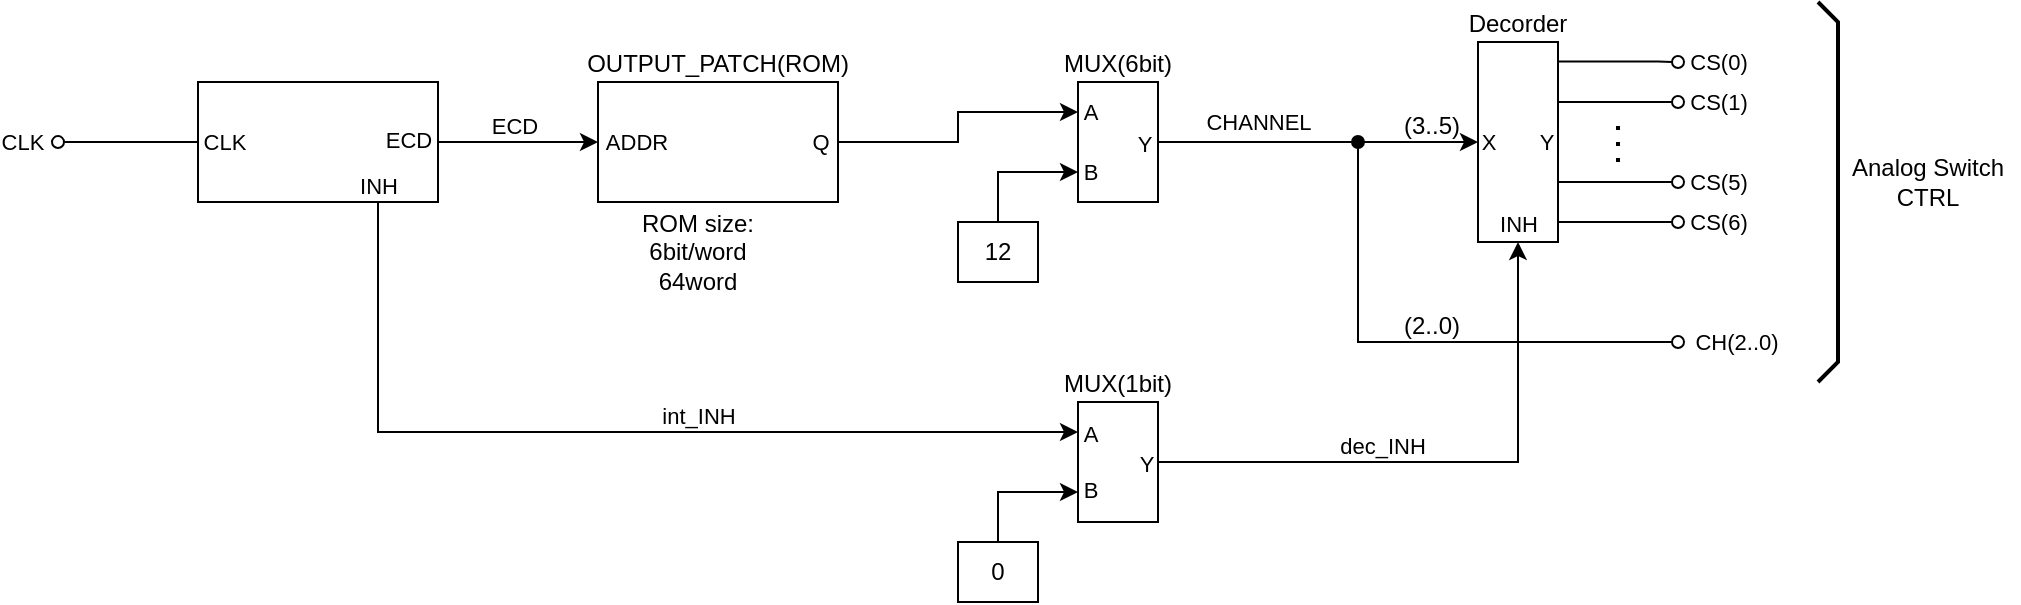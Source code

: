 <mxfile version="28.2.4">
  <diagram name="ページ1" id="_ePW4zhoS9NOFlKjHNw6">
    <mxGraphModel dx="394" dy="468" grid="1" gridSize="10" guides="1" tooltips="1" connect="1" arrows="1" fold="1" page="1" pageScale="1" pageWidth="1169" pageHeight="827" math="0" shadow="0">
      <root>
        <mxCell id="0" />
        <mxCell id="1" parent="0" />
        <mxCell id="D9AdO3M2kVD_GUAC84vx-1" value="" style="rounded=0;whiteSpace=wrap;html=1;" vertex="1" parent="1">
          <mxGeometry x="160" y="260" width="120" height="60" as="geometry" />
        </mxCell>
        <mxCell id="D9AdO3M2kVD_GUAC84vx-2" value="OUTPUT_PATCH(ROM)" style="rounded=0;whiteSpace=wrap;html=1;labelPosition=center;verticalLabelPosition=top;align=center;verticalAlign=bottom;" vertex="1" parent="1">
          <mxGeometry x="360" y="260" width="120" height="60" as="geometry" />
        </mxCell>
        <mxCell id="D9AdO3M2kVD_GUAC84vx-4" value="MUX(1bit)" style="rounded=0;whiteSpace=wrap;html=1;labelPosition=center;verticalLabelPosition=top;align=center;verticalAlign=bottom;" vertex="1" parent="1">
          <mxGeometry x="600" y="420" width="40" height="60" as="geometry" />
        </mxCell>
        <mxCell id="D9AdO3M2kVD_GUAC84vx-22" value="(3..5)" style="text;html=1;align=center;verticalAlign=middle;whiteSpace=wrap;rounded=0;" vertex="1" parent="1">
          <mxGeometry x="747" y="267" width="60" height="30" as="geometry" />
        </mxCell>
        <mxCell id="D9AdO3M2kVD_GUAC84vx-5" value="Decorder" style="rounded=0;whiteSpace=wrap;html=1;labelPosition=center;verticalLabelPosition=top;align=center;verticalAlign=bottom;" vertex="1" parent="1">
          <mxGeometry x="800" y="240" width="40" height="100" as="geometry" />
        </mxCell>
        <mxCell id="D9AdO3M2kVD_GUAC84vx-3" value="MUX(6bit)" style="rounded=0;whiteSpace=wrap;html=1;labelPosition=center;verticalLabelPosition=top;align=center;verticalAlign=bottom;" vertex="1" parent="1">
          <mxGeometry x="600" y="260" width="40" height="60" as="geometry" />
        </mxCell>
        <mxCell id="D9AdO3M2kVD_GUAC84vx-8" style="edgeStyle=orthogonalEdgeStyle;rounded=0;orthogonalLoop=1;jettySize=auto;html=1;exitX=1;exitY=0.5;exitDx=0;exitDy=0;entryX=0;entryY=0.5;entryDx=0;entryDy=0;" edge="1" parent="1" source="D9AdO3M2kVD_GUAC84vx-1" target="D9AdO3M2kVD_GUAC84vx-2">
          <mxGeometry relative="1" as="geometry" />
        </mxCell>
        <mxCell id="D9AdO3M2kVD_GUAC84vx-42" value="ADDR" style="edgeLabel;html=1;align=center;verticalAlign=middle;resizable=0;points=[];" vertex="1" connectable="0" parent="D9AdO3M2kVD_GUAC84vx-8">
          <mxGeometry x="0.67" relative="1" as="geometry">
            <mxPoint x="32" as="offset" />
          </mxGeometry>
        </mxCell>
        <mxCell id="D9AdO3M2kVD_GUAC84vx-48" value="ECD" style="edgeLabel;html=1;align=center;verticalAlign=middle;resizable=0;points=[];" vertex="1" connectable="0" parent="D9AdO3M2kVD_GUAC84vx-8">
          <mxGeometry x="-0.458" y="1" relative="1" as="geometry">
            <mxPoint x="16" y="-7" as="offset" />
          </mxGeometry>
        </mxCell>
        <mxCell id="D9AdO3M2kVD_GUAC84vx-51" value="ECD" style="edgeLabel;html=1;align=center;verticalAlign=middle;resizable=0;points=[];" vertex="1" connectable="0" parent="D9AdO3M2kVD_GUAC84vx-8">
          <mxGeometry x="-0.576" y="1" relative="1" as="geometry">
            <mxPoint x="-32" as="offset" />
          </mxGeometry>
        </mxCell>
        <mxCell id="D9AdO3M2kVD_GUAC84vx-39" style="edgeStyle=orthogonalEdgeStyle;rounded=0;orthogonalLoop=1;jettySize=auto;html=1;exitX=0.75;exitY=1;exitDx=0;exitDy=0;entryX=0;entryY=0.25;entryDx=0;entryDy=0;" edge="1" parent="1" source="D9AdO3M2kVD_GUAC84vx-1" target="D9AdO3M2kVD_GUAC84vx-4">
          <mxGeometry relative="1" as="geometry" />
        </mxCell>
        <mxCell id="D9AdO3M2kVD_GUAC84vx-40" value="A" style="edgeLabel;html=1;align=center;verticalAlign=middle;resizable=0;points=[];" vertex="1" connectable="0" parent="D9AdO3M2kVD_GUAC84vx-39">
          <mxGeometry x="0.952" y="-1" relative="1" as="geometry">
            <mxPoint x="17" as="offset" />
          </mxGeometry>
        </mxCell>
        <mxCell id="D9AdO3M2kVD_GUAC84vx-47" value="INH" style="edgeLabel;html=1;align=center;verticalAlign=middle;resizable=0;points=[];" vertex="1" connectable="0" parent="D9AdO3M2kVD_GUAC84vx-39">
          <mxGeometry x="-0.955" relative="1" as="geometry">
            <mxPoint y="-19" as="offset" />
          </mxGeometry>
        </mxCell>
        <mxCell id="D9AdO3M2kVD_GUAC84vx-49" value="int_INH" style="edgeLabel;html=1;align=center;verticalAlign=middle;resizable=0;points=[];" vertex="1" connectable="0" parent="D9AdO3M2kVD_GUAC84vx-39">
          <mxGeometry x="-0.29" y="-1" relative="1" as="geometry">
            <mxPoint x="110" y="-9" as="offset" />
          </mxGeometry>
        </mxCell>
        <mxCell id="D9AdO3M2kVD_GUAC84vx-9" style="edgeStyle=orthogonalEdgeStyle;rounded=0;orthogonalLoop=1;jettySize=auto;html=1;exitX=1;exitY=0.5;exitDx=0;exitDy=0;entryX=0;entryY=0.25;entryDx=0;entryDy=0;" edge="1" parent="1" source="D9AdO3M2kVD_GUAC84vx-2" target="D9AdO3M2kVD_GUAC84vx-3">
          <mxGeometry relative="1" as="geometry" />
        </mxCell>
        <mxCell id="D9AdO3M2kVD_GUAC84vx-23" value="A" style="edgeLabel;html=1;align=center;verticalAlign=middle;resizable=0;points=[];" vertex="1" connectable="0" parent="D9AdO3M2kVD_GUAC84vx-9">
          <mxGeometry x="0.884" relative="1" as="geometry">
            <mxPoint x="14" as="offset" />
          </mxGeometry>
        </mxCell>
        <mxCell id="D9AdO3M2kVD_GUAC84vx-43" value="Q" style="edgeLabel;html=1;align=center;verticalAlign=middle;resizable=0;points=[];" vertex="1" connectable="0" parent="D9AdO3M2kVD_GUAC84vx-9">
          <mxGeometry x="-0.801" relative="1" as="geometry">
            <mxPoint x="-23" as="offset" />
          </mxGeometry>
        </mxCell>
        <mxCell id="D9AdO3M2kVD_GUAC84vx-12" style="edgeStyle=orthogonalEdgeStyle;rounded=0;orthogonalLoop=1;jettySize=auto;html=1;exitX=1;exitY=0.5;exitDx=0;exitDy=0;entryX=0;entryY=0.5;entryDx=0;entryDy=0;" edge="1" parent="1" source="D9AdO3M2kVD_GUAC84vx-3" target="D9AdO3M2kVD_GUAC84vx-5">
          <mxGeometry relative="1" as="geometry" />
        </mxCell>
        <mxCell id="D9AdO3M2kVD_GUAC84vx-35" value="CHANNEL" style="edgeLabel;html=1;align=center;verticalAlign=middle;resizable=0;points=[];" vertex="1" connectable="0" parent="D9AdO3M2kVD_GUAC84vx-12">
          <mxGeometry x="-0.58" y="1" relative="1" as="geometry">
            <mxPoint x="16" y="-9" as="offset" />
          </mxGeometry>
        </mxCell>
        <mxCell id="D9AdO3M2kVD_GUAC84vx-38" value="X" style="edgeLabel;html=1;align=center;verticalAlign=middle;resizable=0;points=[];" vertex="1" connectable="0" parent="D9AdO3M2kVD_GUAC84vx-12">
          <mxGeometry x="0.818" relative="1" as="geometry">
            <mxPoint x="19" as="offset" />
          </mxGeometry>
        </mxCell>
        <mxCell id="D9AdO3M2kVD_GUAC84vx-44" value="Y" style="edgeLabel;html=1;align=center;verticalAlign=middle;resizable=0;points=[];" vertex="1" connectable="0" parent="D9AdO3M2kVD_GUAC84vx-12">
          <mxGeometry x="-0.812" y="-1" relative="1" as="geometry">
            <mxPoint x="-22" as="offset" />
          </mxGeometry>
        </mxCell>
        <mxCell id="D9AdO3M2kVD_GUAC84vx-36" style="edgeStyle=orthogonalEdgeStyle;rounded=0;orthogonalLoop=1;jettySize=auto;html=1;exitX=1;exitY=0.5;exitDx=0;exitDy=0;entryX=0.5;entryY=1;entryDx=0;entryDy=0;" edge="1" parent="1" source="D9AdO3M2kVD_GUAC84vx-4" target="D9AdO3M2kVD_GUAC84vx-5">
          <mxGeometry relative="1" as="geometry" />
        </mxCell>
        <mxCell id="D9AdO3M2kVD_GUAC84vx-37" value="INH" style="edgeLabel;html=1;align=center;verticalAlign=middle;resizable=0;points=[];" vertex="1" connectable="0" parent="D9AdO3M2kVD_GUAC84vx-36">
          <mxGeometry x="0.932" relative="1" as="geometry">
            <mxPoint y="-19" as="offset" />
          </mxGeometry>
        </mxCell>
        <mxCell id="D9AdO3M2kVD_GUAC84vx-45" value="Y" style="edgeLabel;html=1;align=center;verticalAlign=middle;resizable=0;points=[];" vertex="1" connectable="0" parent="D9AdO3M2kVD_GUAC84vx-36">
          <mxGeometry x="-0.859" y="-1" relative="1" as="geometry">
            <mxPoint x="-27" as="offset" />
          </mxGeometry>
        </mxCell>
        <mxCell id="D9AdO3M2kVD_GUAC84vx-50" value="dec_INH" style="edgeLabel;html=1;align=center;verticalAlign=middle;resizable=0;points=[];" vertex="1" connectable="0" parent="D9AdO3M2kVD_GUAC84vx-36">
          <mxGeometry x="-0.231" y="2" relative="1" as="geometry">
            <mxPoint y="-6" as="offset" />
          </mxGeometry>
        </mxCell>
        <mxCell id="D9AdO3M2kVD_GUAC84vx-13" style="edgeStyle=orthogonalEdgeStyle;rounded=0;orthogonalLoop=1;jettySize=auto;html=1;exitX=1.009;exitY=0.098;exitDx=0;exitDy=0;exitPerimeter=0;endArrow=oval;endFill=0;" edge="1" parent="1" source="D9AdO3M2kVD_GUAC84vx-5">
          <mxGeometry relative="1" as="geometry">
            <mxPoint x="900" y="250" as="targetPoint" />
            <mxPoint x="840" y="260" as="sourcePoint" />
            <Array as="points">
              <mxPoint x="890" y="250" />
            </Array>
          </mxGeometry>
        </mxCell>
        <mxCell id="D9AdO3M2kVD_GUAC84vx-17" value="CS(0)" style="edgeLabel;html=1;align=center;verticalAlign=middle;resizable=0;points=[];" vertex="1" connectable="0" parent="D9AdO3M2kVD_GUAC84vx-13">
          <mxGeometry x="1" y="-1" relative="1" as="geometry">
            <mxPoint x="20" y="-1" as="offset" />
          </mxGeometry>
        </mxCell>
        <mxCell id="D9AdO3M2kVD_GUAC84vx-11" style="edgeStyle=orthogonalEdgeStyle;rounded=0;orthogonalLoop=1;jettySize=auto;html=1;exitX=0.5;exitY=0;exitDx=0;exitDy=0;entryX=0;entryY=0.75;entryDx=0;entryDy=0;" edge="1" parent="1" source="D9AdO3M2kVD_GUAC84vx-6" target="D9AdO3M2kVD_GUAC84vx-3">
          <mxGeometry relative="1" as="geometry" />
        </mxCell>
        <mxCell id="D9AdO3M2kVD_GUAC84vx-24" value="B" style="edgeLabel;html=1;align=center;verticalAlign=middle;resizable=0;points=[];" vertex="1" connectable="0" parent="D9AdO3M2kVD_GUAC84vx-11">
          <mxGeometry x="0.785" relative="1" as="geometry">
            <mxPoint x="13" as="offset" />
          </mxGeometry>
        </mxCell>
        <mxCell id="D9AdO3M2kVD_GUAC84vx-6" value="12" style="text;html=1;align=center;verticalAlign=middle;whiteSpace=wrap;rounded=0;strokeColor=default;strokeWidth=1;" vertex="1" parent="1">
          <mxGeometry x="540" y="330" width="40" height="30" as="geometry" />
        </mxCell>
        <mxCell id="D9AdO3M2kVD_GUAC84vx-25" style="edgeStyle=orthogonalEdgeStyle;rounded=0;orthogonalLoop=1;jettySize=auto;html=1;exitX=0.5;exitY=0;exitDx=0;exitDy=0;entryX=0;entryY=0.75;entryDx=0;entryDy=0;" edge="1" parent="1" source="D9AdO3M2kVD_GUAC84vx-7" target="D9AdO3M2kVD_GUAC84vx-4">
          <mxGeometry relative="1" as="geometry" />
        </mxCell>
        <mxCell id="D9AdO3M2kVD_GUAC84vx-26" value="B" style="edgeLabel;html=1;align=center;verticalAlign=middle;resizable=0;points=[];" vertex="1" connectable="0" parent="D9AdO3M2kVD_GUAC84vx-25">
          <mxGeometry x="0.785" y="1" relative="1" as="geometry">
            <mxPoint x="13" as="offset" />
          </mxGeometry>
        </mxCell>
        <mxCell id="D9AdO3M2kVD_GUAC84vx-7" value="0" style="text;html=1;align=center;verticalAlign=middle;whiteSpace=wrap;rounded=0;strokeColor=default;strokeWidth=1;" vertex="1" parent="1">
          <mxGeometry x="540" y="490" width="40" height="30" as="geometry" />
        </mxCell>
        <mxCell id="D9AdO3M2kVD_GUAC84vx-14" style="edgeStyle=orthogonalEdgeStyle;rounded=0;orthogonalLoop=1;jettySize=auto;html=1;exitX=1;exitY=0.25;exitDx=0;exitDy=0;endArrow=oval;endFill=0;" edge="1" parent="1">
          <mxGeometry relative="1" as="geometry">
            <mxPoint x="900" y="270" as="targetPoint" />
            <mxPoint x="840" y="270" as="sourcePoint" />
          </mxGeometry>
        </mxCell>
        <mxCell id="D9AdO3M2kVD_GUAC84vx-18" value="CS(1)" style="edgeLabel;html=1;align=center;verticalAlign=middle;resizable=0;points=[];" vertex="1" connectable="0" parent="D9AdO3M2kVD_GUAC84vx-14">
          <mxGeometry x="1" y="1" relative="1" as="geometry">
            <mxPoint x="20" y="1" as="offset" />
          </mxGeometry>
        </mxCell>
        <mxCell id="D9AdO3M2kVD_GUAC84vx-46" value="Y" style="edgeLabel;html=1;align=center;verticalAlign=middle;resizable=0;points=[];" vertex="1" connectable="0" parent="D9AdO3M2kVD_GUAC84vx-14">
          <mxGeometry x="-1" relative="1" as="geometry">
            <mxPoint x="-6" y="20" as="offset" />
          </mxGeometry>
        </mxCell>
        <mxCell id="D9AdO3M2kVD_GUAC84vx-15" style="edgeStyle=orthogonalEdgeStyle;rounded=0;orthogonalLoop=1;jettySize=auto;html=1;exitX=1;exitY=0.25;exitDx=0;exitDy=0;endArrow=oval;endFill=0;" edge="1" parent="1">
          <mxGeometry relative="1" as="geometry">
            <mxPoint x="900" y="310" as="targetPoint" />
            <mxPoint x="840" y="310" as="sourcePoint" />
          </mxGeometry>
        </mxCell>
        <mxCell id="D9AdO3M2kVD_GUAC84vx-19" value="CS(5)" style="edgeLabel;html=1;align=center;verticalAlign=middle;resizable=0;points=[];" vertex="1" connectable="0" parent="D9AdO3M2kVD_GUAC84vx-15">
          <mxGeometry x="1" y="-1" relative="1" as="geometry">
            <mxPoint x="20" y="-1" as="offset" />
          </mxGeometry>
        </mxCell>
        <mxCell id="D9AdO3M2kVD_GUAC84vx-16" style="edgeStyle=orthogonalEdgeStyle;rounded=0;orthogonalLoop=1;jettySize=auto;html=1;exitX=1;exitY=0.25;exitDx=0;exitDy=0;endArrow=oval;endFill=0;" edge="1" parent="1">
          <mxGeometry relative="1" as="geometry">
            <mxPoint x="900" y="330" as="targetPoint" />
            <mxPoint x="840" y="330" as="sourcePoint" />
          </mxGeometry>
        </mxCell>
        <mxCell id="D9AdO3M2kVD_GUAC84vx-20" value="CS(6)" style="edgeLabel;html=1;align=center;verticalAlign=middle;resizable=0;points=[];" vertex="1" connectable="0" parent="D9AdO3M2kVD_GUAC84vx-16">
          <mxGeometry x="1" y="1" relative="1" as="geometry">
            <mxPoint x="20" y="1" as="offset" />
          </mxGeometry>
        </mxCell>
        <mxCell id="D9AdO3M2kVD_GUAC84vx-21" value="" style="endArrow=none;dashed=1;html=1;dashPattern=1 3;strokeWidth=2;rounded=0;" edge="1" parent="1">
          <mxGeometry width="50" height="50" relative="1" as="geometry">
            <mxPoint x="870" y="300" as="sourcePoint" />
            <mxPoint x="870" y="280" as="targetPoint" />
          </mxGeometry>
        </mxCell>
        <mxCell id="D9AdO3M2kVD_GUAC84vx-29" value="" style="endArrow=oval;html=1;rounded=0;endFill=1;startArrow=oval;startFill=0;" edge="1" parent="1">
          <mxGeometry width="50" height="50" relative="1" as="geometry">
            <mxPoint x="900" y="390" as="sourcePoint" />
            <mxPoint x="740" y="290" as="targetPoint" />
            <Array as="points">
              <mxPoint x="740" y="390" />
            </Array>
          </mxGeometry>
        </mxCell>
        <mxCell id="D9AdO3M2kVD_GUAC84vx-31" value="CH(2..0)" style="edgeLabel;html=1;align=center;verticalAlign=middle;resizable=0;points=[];" vertex="1" connectable="0" parent="D9AdO3M2kVD_GUAC84vx-29">
          <mxGeometry x="-0.734" y="2" relative="1" as="geometry">
            <mxPoint x="63" y="-2" as="offset" />
          </mxGeometry>
        </mxCell>
        <mxCell id="D9AdO3M2kVD_GUAC84vx-30" value="(2..0)" style="text;html=1;align=center;verticalAlign=middle;whiteSpace=wrap;rounded=0;" vertex="1" parent="1">
          <mxGeometry x="747" y="367" width="60" height="30" as="geometry" />
        </mxCell>
        <mxCell id="D9AdO3M2kVD_GUAC84vx-32" value="Analog Switch CTRL" style="text;html=1;align=center;verticalAlign=middle;whiteSpace=wrap;rounded=0;" vertex="1" parent="1">
          <mxGeometry x="980" y="280" width="90" height="60" as="geometry" />
        </mxCell>
        <mxCell id="D9AdO3M2kVD_GUAC84vx-34" value="" style="endArrow=none;html=1;rounded=0;strokeWidth=2;" edge="1" parent="1">
          <mxGeometry width="50" height="50" relative="1" as="geometry">
            <mxPoint x="970" y="410" as="sourcePoint" />
            <mxPoint x="970" y="220" as="targetPoint" />
            <Array as="points">
              <mxPoint x="980" y="400" />
              <mxPoint x="980" y="230" />
            </Array>
          </mxGeometry>
        </mxCell>
        <mxCell id="D9AdO3M2kVD_GUAC84vx-41" value="ROM size:&lt;div&gt;6bit/word&lt;/div&gt;&lt;div&gt;64word&lt;/div&gt;" style="text;html=1;align=center;verticalAlign=middle;whiteSpace=wrap;rounded=0;" vertex="1" parent="1">
          <mxGeometry x="380" y="330" width="60" height="30" as="geometry" />
        </mxCell>
        <mxCell id="D9AdO3M2kVD_GUAC84vx-52" style="edgeStyle=orthogonalEdgeStyle;rounded=0;orthogonalLoop=1;jettySize=auto;html=1;exitX=0;exitY=0.5;exitDx=0;exitDy=0;endArrow=oval;endFill=0;startArrow=none;startFill=0;" edge="1" parent="1" source="D9AdO3M2kVD_GUAC84vx-1">
          <mxGeometry relative="1" as="geometry">
            <mxPoint x="90.0" y="290.039" as="targetPoint" />
          </mxGeometry>
        </mxCell>
        <mxCell id="D9AdO3M2kVD_GUAC84vx-53" value="CLK" style="edgeLabel;html=1;align=center;verticalAlign=middle;resizable=0;points=[];" vertex="1" connectable="0" parent="D9AdO3M2kVD_GUAC84vx-52">
          <mxGeometry x="0.957" relative="1" as="geometry">
            <mxPoint x="-20" as="offset" />
          </mxGeometry>
        </mxCell>
        <mxCell id="D9AdO3M2kVD_GUAC84vx-56" value="CLK" style="edgeLabel;html=1;align=center;verticalAlign=middle;resizable=0;points=[];" vertex="1" connectable="0" parent="D9AdO3M2kVD_GUAC84vx-52">
          <mxGeometry x="-0.622" relative="1" as="geometry">
            <mxPoint x="26" as="offset" />
          </mxGeometry>
        </mxCell>
      </root>
    </mxGraphModel>
  </diagram>
</mxfile>
